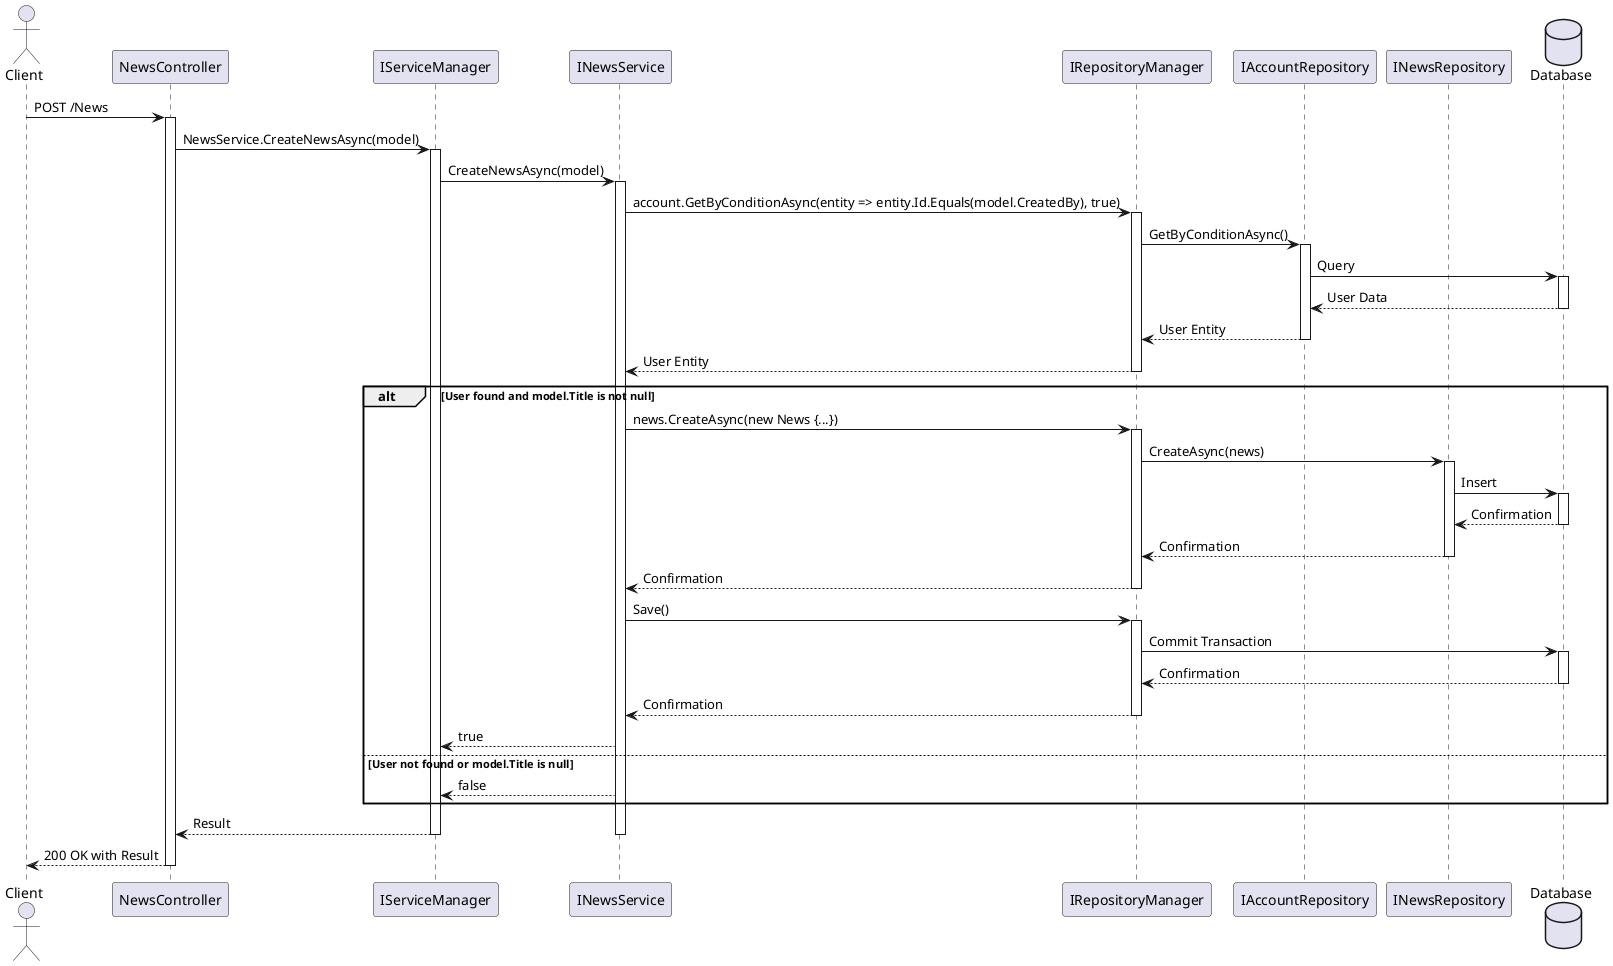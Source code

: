 @startuml
actor Client
participant "NewsController" as Controller
participant "IServiceManager" as ServiceManager
participant "INewsService" as NewsService
participant "IRepositoryManager" as RepositoryManager
participant "IAccountRepository" as AccountRepo
participant "INewsRepository" as NewsRepo
database "Database" as DB

Client -> Controller : POST /News
activate Controller

Controller -> ServiceManager : NewsService.CreateNewsAsync(model)
activate ServiceManager

ServiceManager -> NewsService : CreateNewsAsync(model)
activate NewsService

NewsService -> RepositoryManager : account.GetByConditionAsync(entity => entity.Id.Equals(model.CreatedBy), true)
activate RepositoryManager

RepositoryManager -> AccountRepo : GetByConditionAsync()
activate AccountRepo

AccountRepo -> DB : Query
activate DB
DB --> AccountRepo : User Data
deactivate DB

AccountRepo --> RepositoryManager : User Entity
deactivate AccountRepo

RepositoryManager --> NewsService : User Entity
deactivate RepositoryManager

alt User found and model.Title is not null
    NewsService -> RepositoryManager : news.CreateAsync(new News {...})
    activate RepositoryManager
    
    RepositoryManager -> NewsRepo : CreateAsync(news)
    activate NewsRepo
    
    NewsRepo -> DB : Insert
    activate DB
    DB --> NewsRepo : Confirmation
    deactivate DB
    
    NewsRepo --> RepositoryManager : Confirmation
    deactivate NewsRepo
    
    RepositoryManager --> NewsService : Confirmation
    deactivate RepositoryManager
    
    NewsService -> RepositoryManager : Save()
    activate RepositoryManager
    RepositoryManager -> DB : Commit Transaction
    activate DB
    DB --> RepositoryManager : Confirmation
    deactivate DB
    RepositoryManager --> NewsService : Confirmation
    deactivate RepositoryManager
    
    NewsService --> ServiceManager : true
else User not found or model.Title is null
    NewsService --> ServiceManager : false
end

ServiceManager --> Controller : Result
deactivate NewsService
deactivate ServiceManager

Controller --> Client : 200 OK with Result
deactivate Controller

@enduml